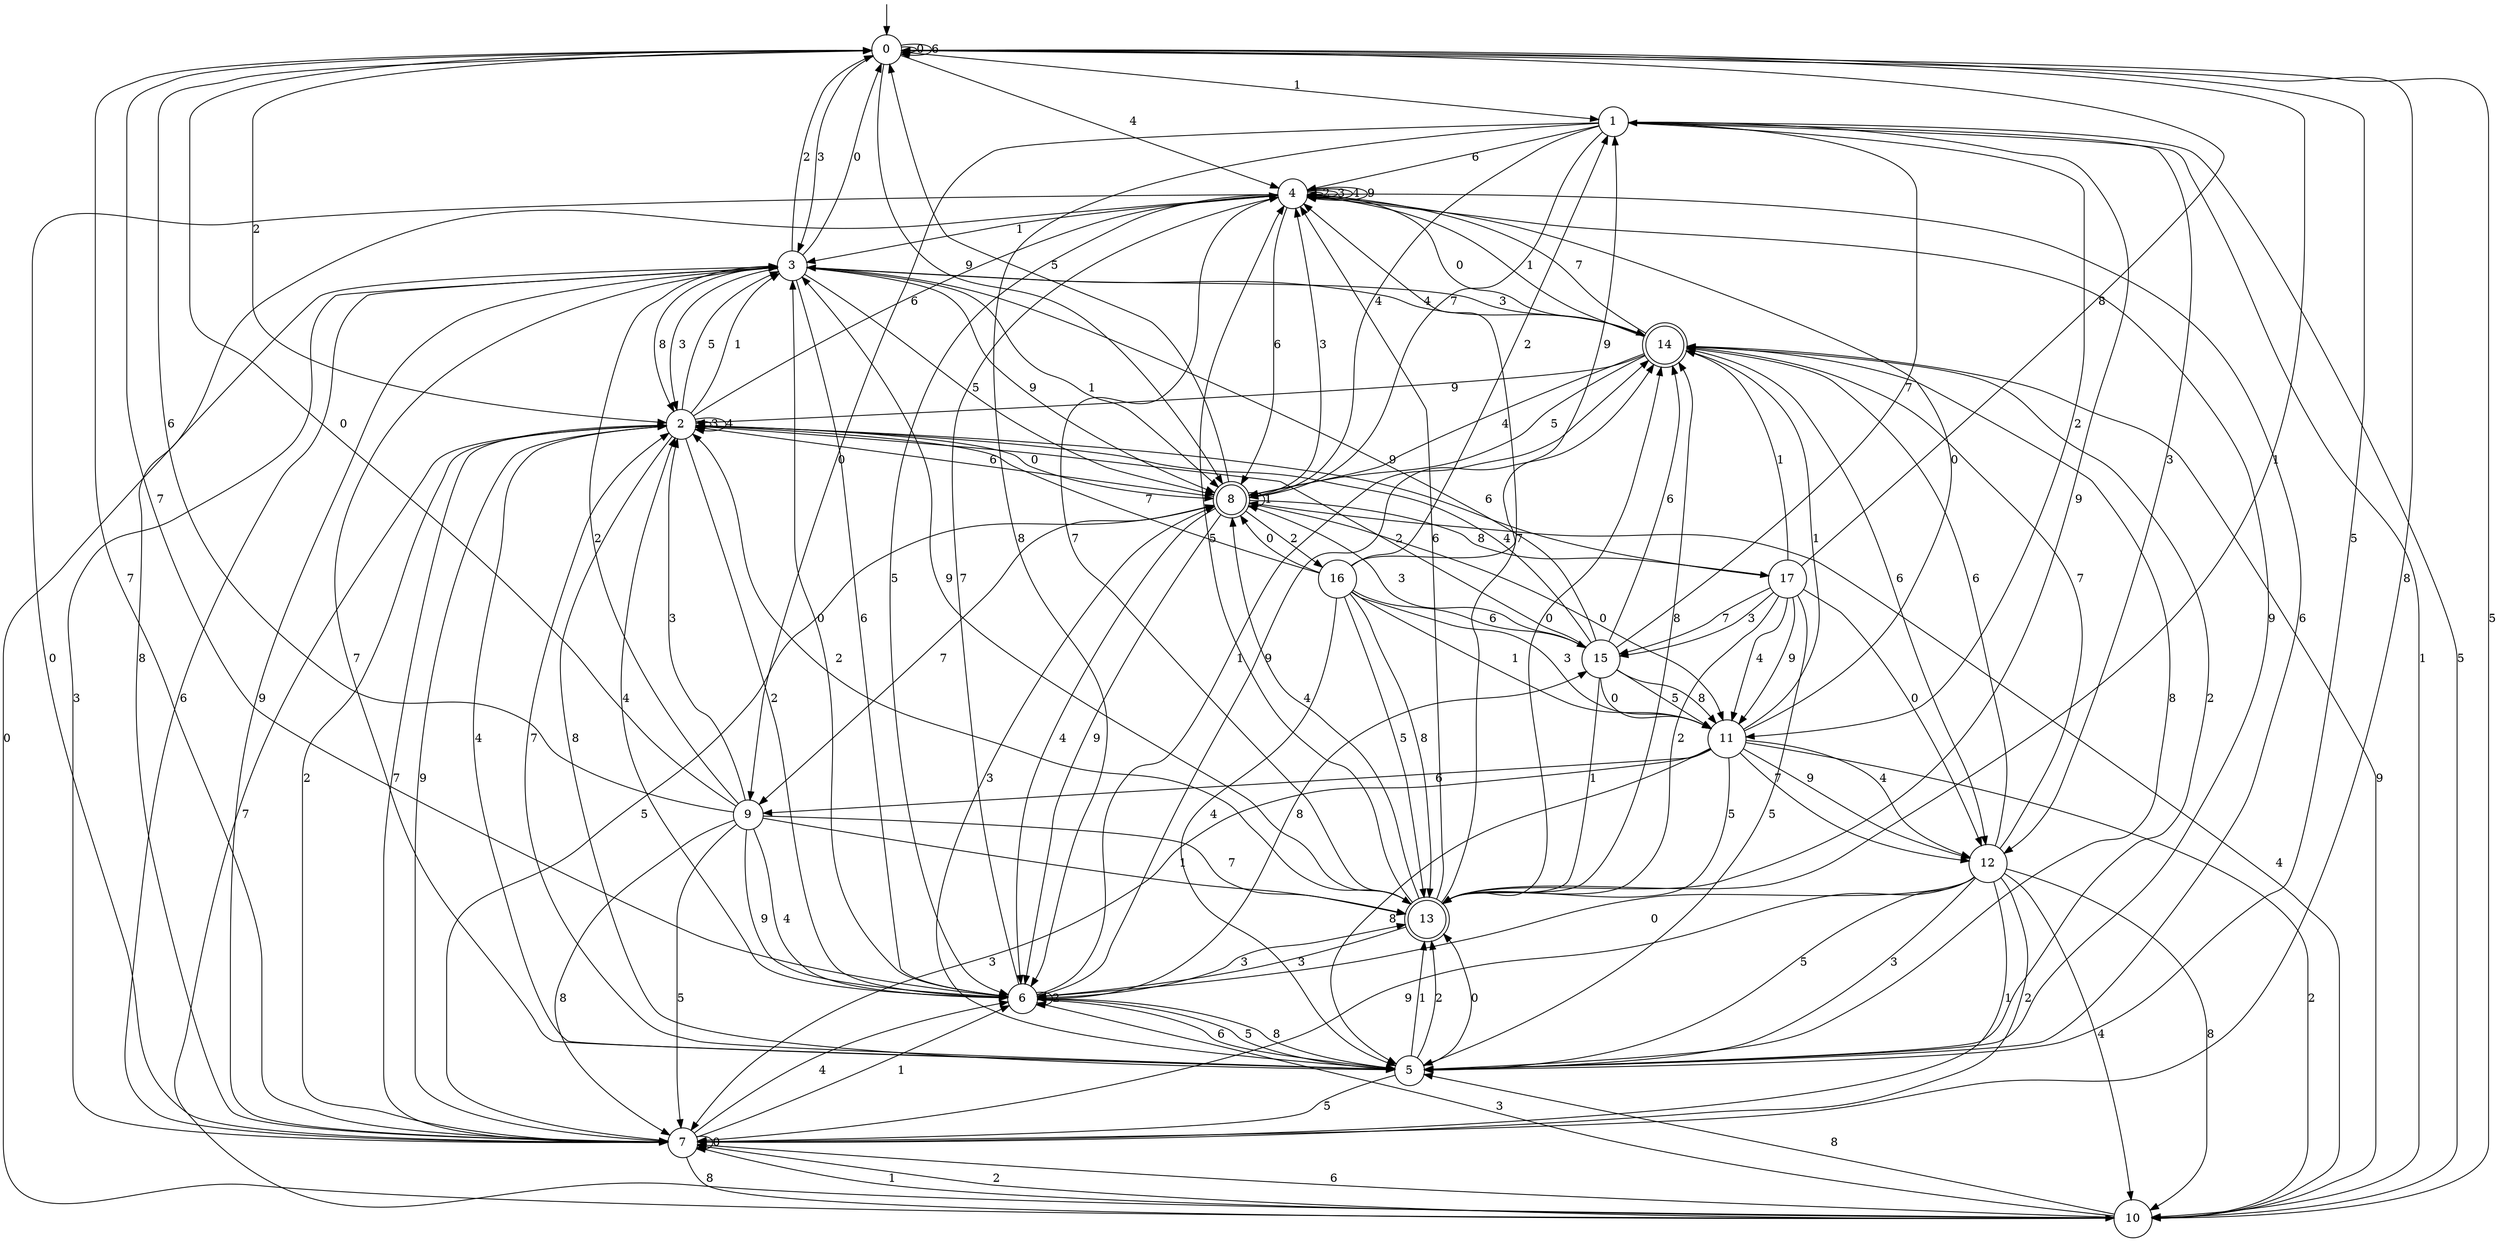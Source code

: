 digraph g {

	s0 [shape="circle" label="0"];
	s1 [shape="circle" label="1"];
	s2 [shape="circle" label="2"];
	s3 [shape="circle" label="3"];
	s4 [shape="circle" label="4"];
	s5 [shape="circle" label="5"];
	s6 [shape="circle" label="6"];
	s7 [shape="circle" label="7"];
	s8 [shape="doublecircle" label="8"];
	s9 [shape="circle" label="9"];
	s10 [shape="circle" label="10"];
	s11 [shape="circle" label="11"];
	s12 [shape="circle" label="12"];
	s13 [shape="doublecircle" label="13"];
	s14 [shape="doublecircle" label="14"];
	s15 [shape="circle" label="15"];
	s16 [shape="circle" label="16"];
	s17 [shape="circle" label="17"];
	s0 -> s0 [label="0"];
	s0 -> s1 [label="1"];
	s0 -> s2 [label="2"];
	s0 -> s3 [label="3"];
	s0 -> s4 [label="4"];
	s0 -> s5 [label="5"];
	s0 -> s0 [label="6"];
	s0 -> s6 [label="7"];
	s0 -> s7 [label="8"];
	s0 -> s8 [label="9"];
	s1 -> s9 [label="0"];
	s1 -> s10 [label="1"];
	s1 -> s11 [label="2"];
	s1 -> s12 [label="3"];
	s1 -> s8 [label="4"];
	s1 -> s10 [label="5"];
	s1 -> s4 [label="6"];
	s1 -> s8 [label="7"];
	s1 -> s6 [label="8"];
	s1 -> s13 [label="9"];
	s2 -> s8 [label="0"];
	s2 -> s3 [label="1"];
	s2 -> s6 [label="2"];
	s2 -> s2 [label="3"];
	s2 -> s2 [label="4"];
	s2 -> s3 [label="5"];
	s2 -> s4 [label="6"];
	s2 -> s7 [label="7"];
	s2 -> s5 [label="8"];
	s2 -> s7 [label="9"];
	s3 -> s0 [label="0"];
	s3 -> s8 [label="1"];
	s3 -> s0 [label="2"];
	s3 -> s2 [label="3"];
	s3 -> s14 [label="4"];
	s3 -> s8 [label="5"];
	s3 -> s6 [label="6"];
	s3 -> s5 [label="7"];
	s3 -> s2 [label="8"];
	s3 -> s8 [label="9"];
	s4 -> s7 [label="0"];
	s4 -> s3 [label="1"];
	s4 -> s4 [label="2"];
	s4 -> s4 [label="3"];
	s4 -> s4 [label="4"];
	s4 -> s6 [label="5"];
	s4 -> s8 [label="6"];
	s4 -> s13 [label="7"];
	s4 -> s7 [label="8"];
	s4 -> s4 [label="9"];
	s5 -> s13 [label="0"];
	s5 -> s13 [label="1"];
	s5 -> s13 [label="2"];
	s5 -> s8 [label="3"];
	s5 -> s2 [label="4"];
	s5 -> s7 [label="5"];
	s5 -> s4 [label="6"];
	s5 -> s2 [label="7"];
	s5 -> s6 [label="8"];
	s5 -> s4 [label="9"];
	s6 -> s3 [label="0"];
	s6 -> s14 [label="1"];
	s6 -> s6 [label="2"];
	s6 -> s13 [label="3"];
	s6 -> s2 [label="4"];
	s6 -> s5 [label="5"];
	s6 -> s5 [label="6"];
	s6 -> s4 [label="7"];
	s6 -> s15 [label="8"];
	s6 -> s14 [label="9"];
	s7 -> s7 [label="0"];
	s7 -> s6 [label="1"];
	s7 -> s2 [label="2"];
	s7 -> s3 [label="3"];
	s7 -> s6 [label="4"];
	s7 -> s8 [label="5"];
	s7 -> s3 [label="6"];
	s7 -> s0 [label="7"];
	s7 -> s10 [label="8"];
	s7 -> s3 [label="9"];
	s8 -> s11 [label="0"];
	s8 -> s8 [label="1"];
	s8 -> s16 [label="2"];
	s8 -> s4 [label="3"];
	s8 -> s6 [label="4"];
	s8 -> s0 [label="5"];
	s8 -> s2 [label="6"];
	s8 -> s9 [label="7"];
	s8 -> s17 [label="8"];
	s8 -> s6 [label="9"];
	s9 -> s0 [label="0"];
	s9 -> s13 [label="1"];
	s9 -> s3 [label="2"];
	s9 -> s2 [label="3"];
	s9 -> s6 [label="4"];
	s9 -> s7 [label="5"];
	s9 -> s0 [label="6"];
	s9 -> s13 [label="7"];
	s9 -> s7 [label="8"];
	s9 -> s6 [label="9"];
	s10 -> s3 [label="0"];
	s10 -> s7 [label="1"];
	s10 -> s7 [label="2"];
	s10 -> s6 [label="3"];
	s10 -> s8 [label="4"];
	s10 -> s0 [label="5"];
	s10 -> s7 [label="6"];
	s10 -> s2 [label="7"];
	s10 -> s5 [label="8"];
	s10 -> s14 [label="9"];
	s11 -> s4 [label="0"];
	s11 -> s14 [label="1"];
	s11 -> s10 [label="2"];
	s11 -> s7 [label="3"];
	s11 -> s12 [label="4"];
	s11 -> s13 [label="5"];
	s11 -> s9 [label="6"];
	s11 -> s12 [label="7"];
	s11 -> s5 [label="8"];
	s11 -> s12 [label="9"];
	s12 -> s6 [label="0"];
	s12 -> s7 [label="1"];
	s12 -> s7 [label="2"];
	s12 -> s5 [label="3"];
	s12 -> s10 [label="4"];
	s12 -> s5 [label="5"];
	s12 -> s14 [label="6"];
	s12 -> s14 [label="7"];
	s12 -> s10 [label="8"];
	s12 -> s7 [label="9"];
	s13 -> s14 [label="0"];
	s13 -> s0 [label="1"];
	s13 -> s2 [label="2"];
	s13 -> s6 [label="3"];
	s13 -> s8 [label="4"];
	s13 -> s4 [label="5"];
	s13 -> s4 [label="6"];
	s13 -> s4 [label="7"];
	s13 -> s14 [label="8"];
	s13 -> s3 [label="9"];
	s14 -> s4 [label="0"];
	s14 -> s4 [label="1"];
	s14 -> s5 [label="2"];
	s14 -> s3 [label="3"];
	s14 -> s8 [label="4"];
	s14 -> s8 [label="5"];
	s14 -> s12 [label="6"];
	s14 -> s4 [label="7"];
	s14 -> s5 [label="8"];
	s14 -> s2 [label="9"];
	s15 -> s11 [label="0"];
	s15 -> s13 [label="1"];
	s15 -> s2 [label="2"];
	s15 -> s8 [label="3"];
	s15 -> s2 [label="4"];
	s15 -> s11 [label="5"];
	s15 -> s14 [label="6"];
	s15 -> s1 [label="7"];
	s15 -> s11 [label="8"];
	s15 -> s3 [label="9"];
	s16 -> s8 [label="0"];
	s16 -> s11 [label="1"];
	s16 -> s1 [label="2"];
	s16 -> s11 [label="3"];
	s16 -> s5 [label="4"];
	s16 -> s13 [label="5"];
	s16 -> s15 [label="6"];
	s16 -> s2 [label="7"];
	s16 -> s13 [label="8"];
	s16 -> s1 [label="9"];
	s17 -> s12 [label="0"];
	s17 -> s14 [label="1"];
	s17 -> s13 [label="2"];
	s17 -> s15 [label="3"];
	s17 -> s11 [label="4"];
	s17 -> s5 [label="5"];
	s17 -> s2 [label="6"];
	s17 -> s15 [label="7"];
	s17 -> s0 [label="8"];
	s17 -> s11 [label="9"];

__start0 [label="" shape="none" width="0" height="0"];
__start0 -> s0;

}
